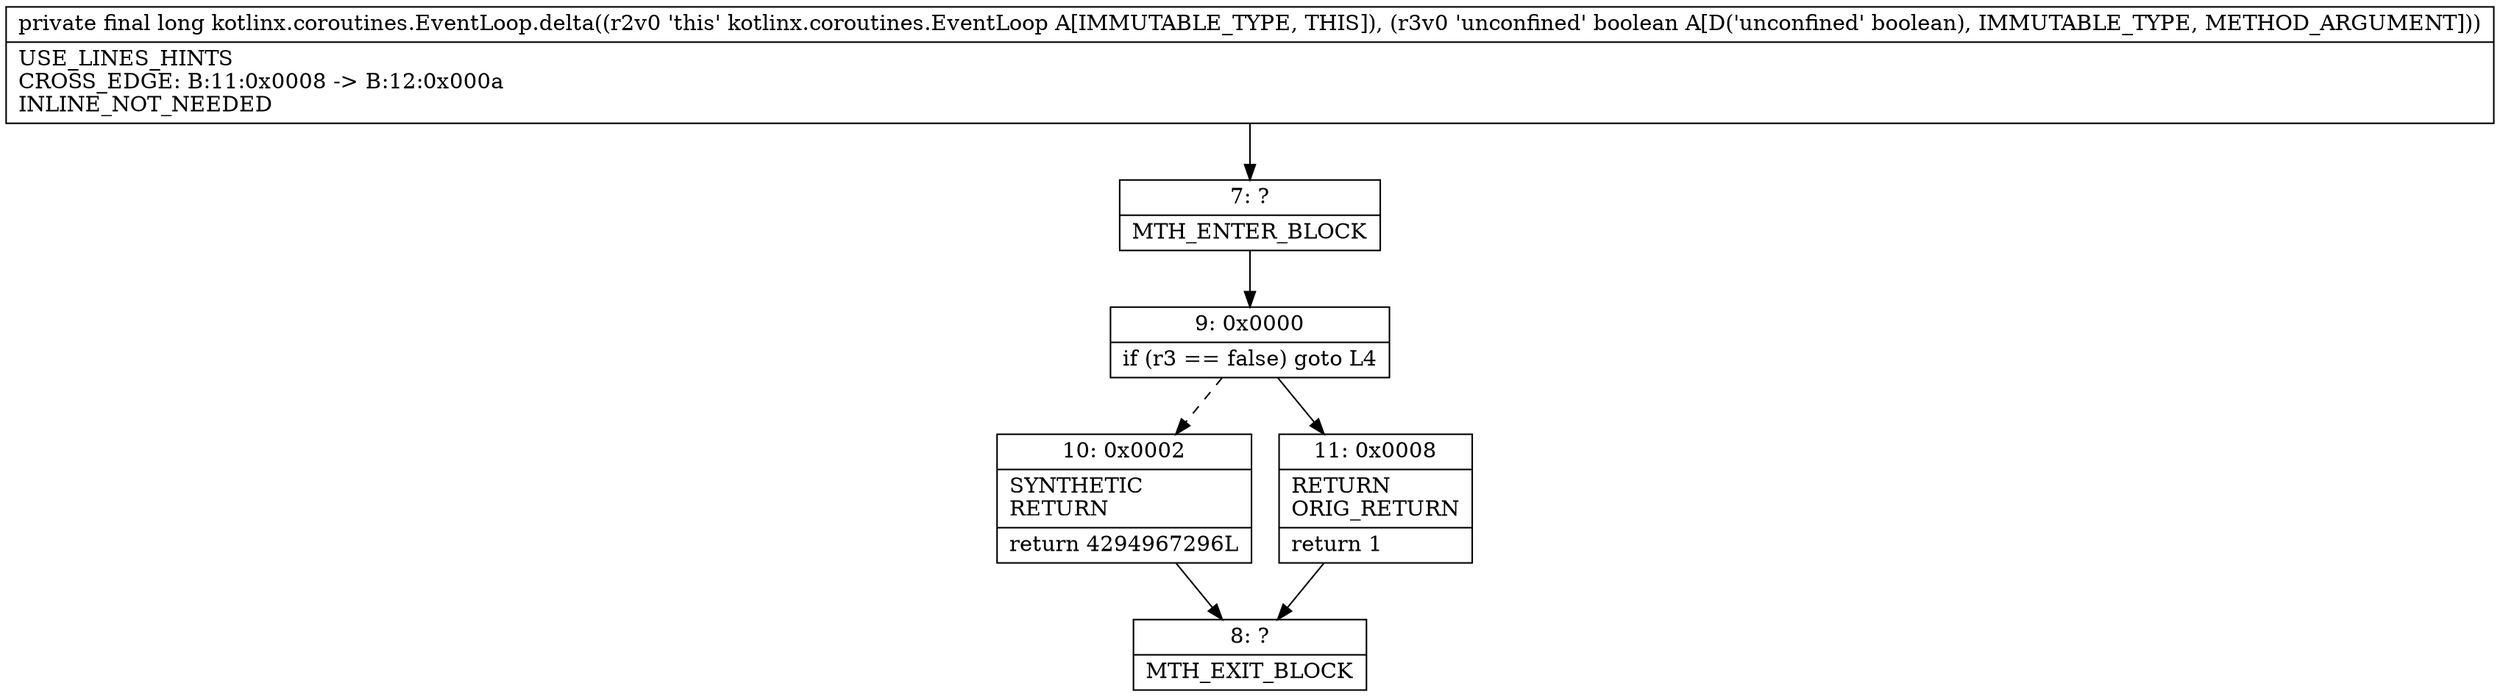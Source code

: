 digraph "CFG forkotlinx.coroutines.EventLoop.delta(Z)J" {
Node_7 [shape=record,label="{7\:\ ?|MTH_ENTER_BLOCK\l}"];
Node_9 [shape=record,label="{9\:\ 0x0000|if (r3 == false) goto L4\l}"];
Node_10 [shape=record,label="{10\:\ 0x0002|SYNTHETIC\lRETURN\l|return 4294967296L\l}"];
Node_8 [shape=record,label="{8\:\ ?|MTH_EXIT_BLOCK\l}"];
Node_11 [shape=record,label="{11\:\ 0x0008|RETURN\lORIG_RETURN\l|return 1\l}"];
MethodNode[shape=record,label="{private final long kotlinx.coroutines.EventLoop.delta((r2v0 'this' kotlinx.coroutines.EventLoop A[IMMUTABLE_TYPE, THIS]), (r3v0 'unconfined' boolean A[D('unconfined' boolean), IMMUTABLE_TYPE, METHOD_ARGUMENT]))  | USE_LINES_HINTS\lCROSS_EDGE: B:11:0x0008 \-\> B:12:0x000a\lINLINE_NOT_NEEDED\l}"];
MethodNode -> Node_7;Node_7 -> Node_9;
Node_9 -> Node_10[style=dashed];
Node_9 -> Node_11;
Node_10 -> Node_8;
Node_11 -> Node_8;
}


